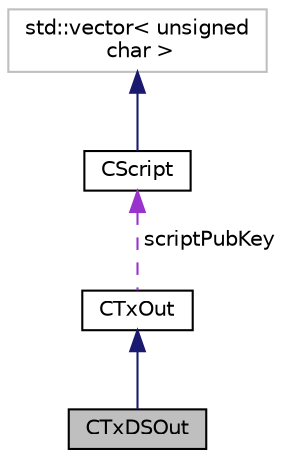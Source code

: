 digraph "CTxDSOut"
{
 // LATEX_PDF_SIZE
  edge [fontname="Helvetica",fontsize="10",labelfontname="Helvetica",labelfontsize="10"];
  node [fontname="Helvetica",fontsize="10",shape=record];
  Node2 [label="CTxDSOut",height=0.2,width=0.4,color="black", fillcolor="grey75", style="filled", fontcolor="black",tooltip=" "];
  Node3 -> Node2 [dir="back",color="midnightblue",fontsize="10",style="solid"];
  Node3 [label="CTxOut",height=0.2,width=0.4,color="black", fillcolor="white", style="filled",URL="$class_c_tx_out.html",tooltip=" "];
  Node4 -> Node3 [dir="back",color="darkorchid3",fontsize="10",style="dashed",label=" scriptPubKey" ];
  Node4 [label="CScript",height=0.2,width=0.4,color="black", fillcolor="white", style="filled",URL="$class_c_script.html",tooltip=" "];
  Node5 -> Node4 [dir="back",color="midnightblue",fontsize="10",style="solid"];
  Node5 [label="std::vector\< unsigned\l char \>",height=0.2,width=0.4,color="grey75", fillcolor="white", style="filled",tooltip=" "];
}

